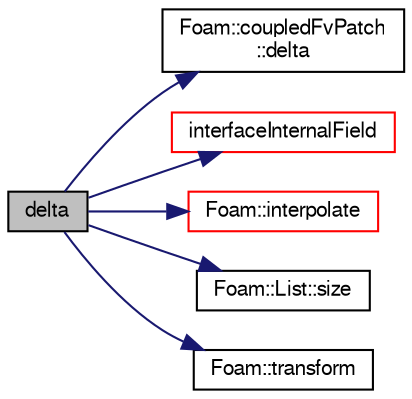 digraph "delta"
{
  bgcolor="transparent";
  edge [fontname="FreeSans",fontsize="10",labelfontname="FreeSans",labelfontsize="10"];
  node [fontname="FreeSans",fontsize="10",shape=record];
  rankdir="LR";
  Node359 [label="delta",height=0.2,width=0.4,color="black", fillcolor="grey75", style="filled", fontcolor="black"];
  Node359 -> Node360 [color="midnightblue",fontsize="10",style="solid",fontname="FreeSans"];
  Node360 [label="Foam::coupledFvPatch\l::delta",height=0.2,width=0.4,color="black",URL="$a22794.html#af28a1b7920549c636b63713ee2365216",tooltip="Return delta (P to N) vectors across coupled patch. "];
  Node359 -> Node361 [color="midnightblue",fontsize="10",style="solid",fontname="FreeSans"];
  Node361 [label="interfaceInternalField",height=0.2,width=0.4,color="red",URL="$a22810.html#aa8871ae0f8409c5f343da9516cd8c846",tooltip="Return the values of the given internal data adjacent to. "];
  Node359 -> Node363 [color="midnightblue",fontsize="10",style="solid",fontname="FreeSans"];
  Node363 [label="Foam::interpolate",height=0.2,width=0.4,color="red",URL="$a21124.html#aba5fff183ec42758b0944abeabec41ea"];
  Node359 -> Node372 [color="midnightblue",fontsize="10",style="solid",fontname="FreeSans"];
  Node372 [label="Foam::List::size",height=0.2,width=0.4,color="black",URL="$a25694.html#a8a5f6fa29bd4b500caf186f60245b384",tooltip="Override size to be inconsistent with allocated storage. "];
  Node359 -> Node376 [color="midnightblue",fontsize="10",style="solid",fontname="FreeSans"];
  Node376 [label="Foam::transform",height=0.2,width=0.4,color="black",URL="$a21124.html#a919915170941701c1223291531ad010c"];
}
